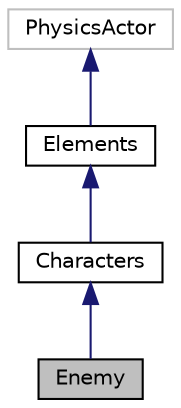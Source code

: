 digraph "Enemy"
{
  edge [fontname="Helvetica",fontsize="10",labelfontname="Helvetica",labelfontsize="10"];
  node [fontname="Helvetica",fontsize="10",shape=record];
  Node1 [label="Enemy",height=0.2,width=0.4,color="black", fillcolor="grey75", style="filled", fontcolor="black"];
  Node2 -> Node1 [dir="back",color="midnightblue",fontsize="10",style="solid",fontname="Helvetica"];
  Node2 [label="Characters",height=0.2,width=0.4,color="black", fillcolor="white", style="filled",URL="$class_characters.html"];
  Node3 -> Node2 [dir="back",color="midnightblue",fontsize="10",style="solid",fontname="Helvetica"];
  Node3 [label="Elements",height=0.2,width=0.4,color="black", fillcolor="white", style="filled",URL="$class_elements.html"];
  Node4 -> Node3 [dir="back",color="midnightblue",fontsize="10",style="solid",fontname="Helvetica"];
  Node4 [label="PhysicsActor",height=0.2,width=0.4,color="grey75", fillcolor="white", style="filled"];
}
